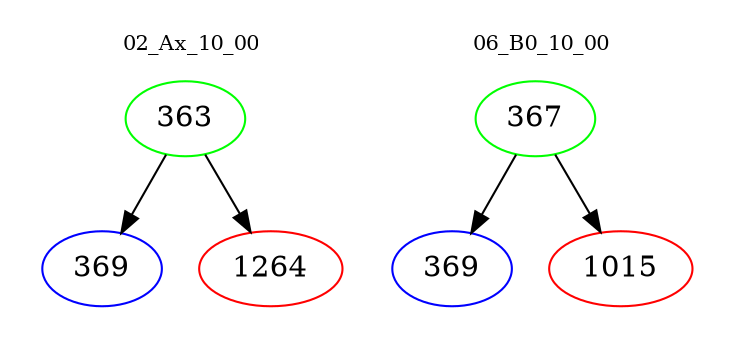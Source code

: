 digraph{
subgraph cluster_0 {
color = white
label = "02_Ax_10_00";
fontsize=10;
T0_363 [label="363", color="green"]
T0_363 -> T0_369 [color="black"]
T0_369 [label="369", color="blue"]
T0_363 -> T0_1264 [color="black"]
T0_1264 [label="1264", color="red"]
}
subgraph cluster_1 {
color = white
label = "06_B0_10_00";
fontsize=10;
T1_367 [label="367", color="green"]
T1_367 -> T1_369 [color="black"]
T1_369 [label="369", color="blue"]
T1_367 -> T1_1015 [color="black"]
T1_1015 [label="1015", color="red"]
}
}
